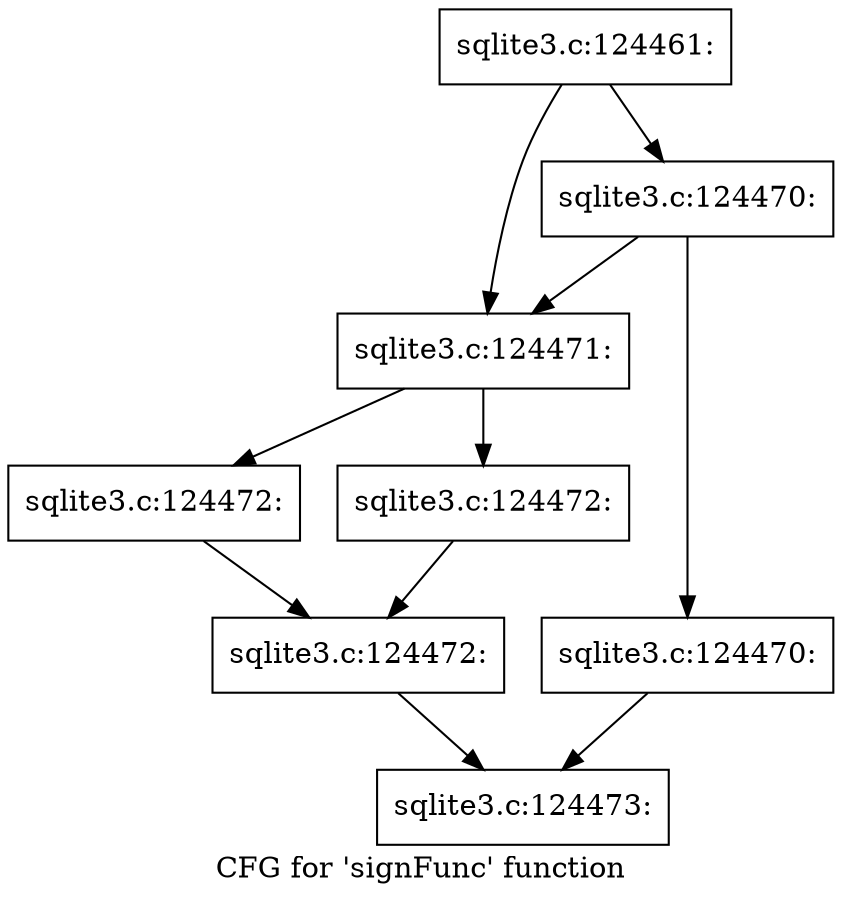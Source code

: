 digraph "CFG for 'signFunc' function" {
	label="CFG for 'signFunc' function";

	Node0x55c0fa6151c0 [shape=record,label="{sqlite3.c:124461:}"];
	Node0x55c0fa6151c0 -> Node0x55c0fa6170c0;
	Node0x55c0fa6151c0 -> Node0x55c0fa617070;
	Node0x55c0fa6170c0 [shape=record,label="{sqlite3.c:124470:}"];
	Node0x55c0fa6170c0 -> Node0x55c0fa617020;
	Node0x55c0fa6170c0 -> Node0x55c0fa617070;
	Node0x55c0fa617020 [shape=record,label="{sqlite3.c:124470:}"];
	Node0x55c0fa617020 -> Node0x55c0fa6152b0;
	Node0x55c0fa617070 [shape=record,label="{sqlite3.c:124471:}"];
	Node0x55c0fa617070 -> Node0x55c0fa617b30;
	Node0x55c0fa617070 -> Node0x55c0fa617b80;
	Node0x55c0fa617b30 [shape=record,label="{sqlite3.c:124472:}"];
	Node0x55c0fa617b30 -> Node0x55c0fa617bd0;
	Node0x55c0fa617b80 [shape=record,label="{sqlite3.c:124472:}"];
	Node0x55c0fa617b80 -> Node0x55c0fa617bd0;
	Node0x55c0fa617bd0 [shape=record,label="{sqlite3.c:124472:}"];
	Node0x55c0fa617bd0 -> Node0x55c0fa6152b0;
	Node0x55c0fa6152b0 [shape=record,label="{sqlite3.c:124473:}"];
}
